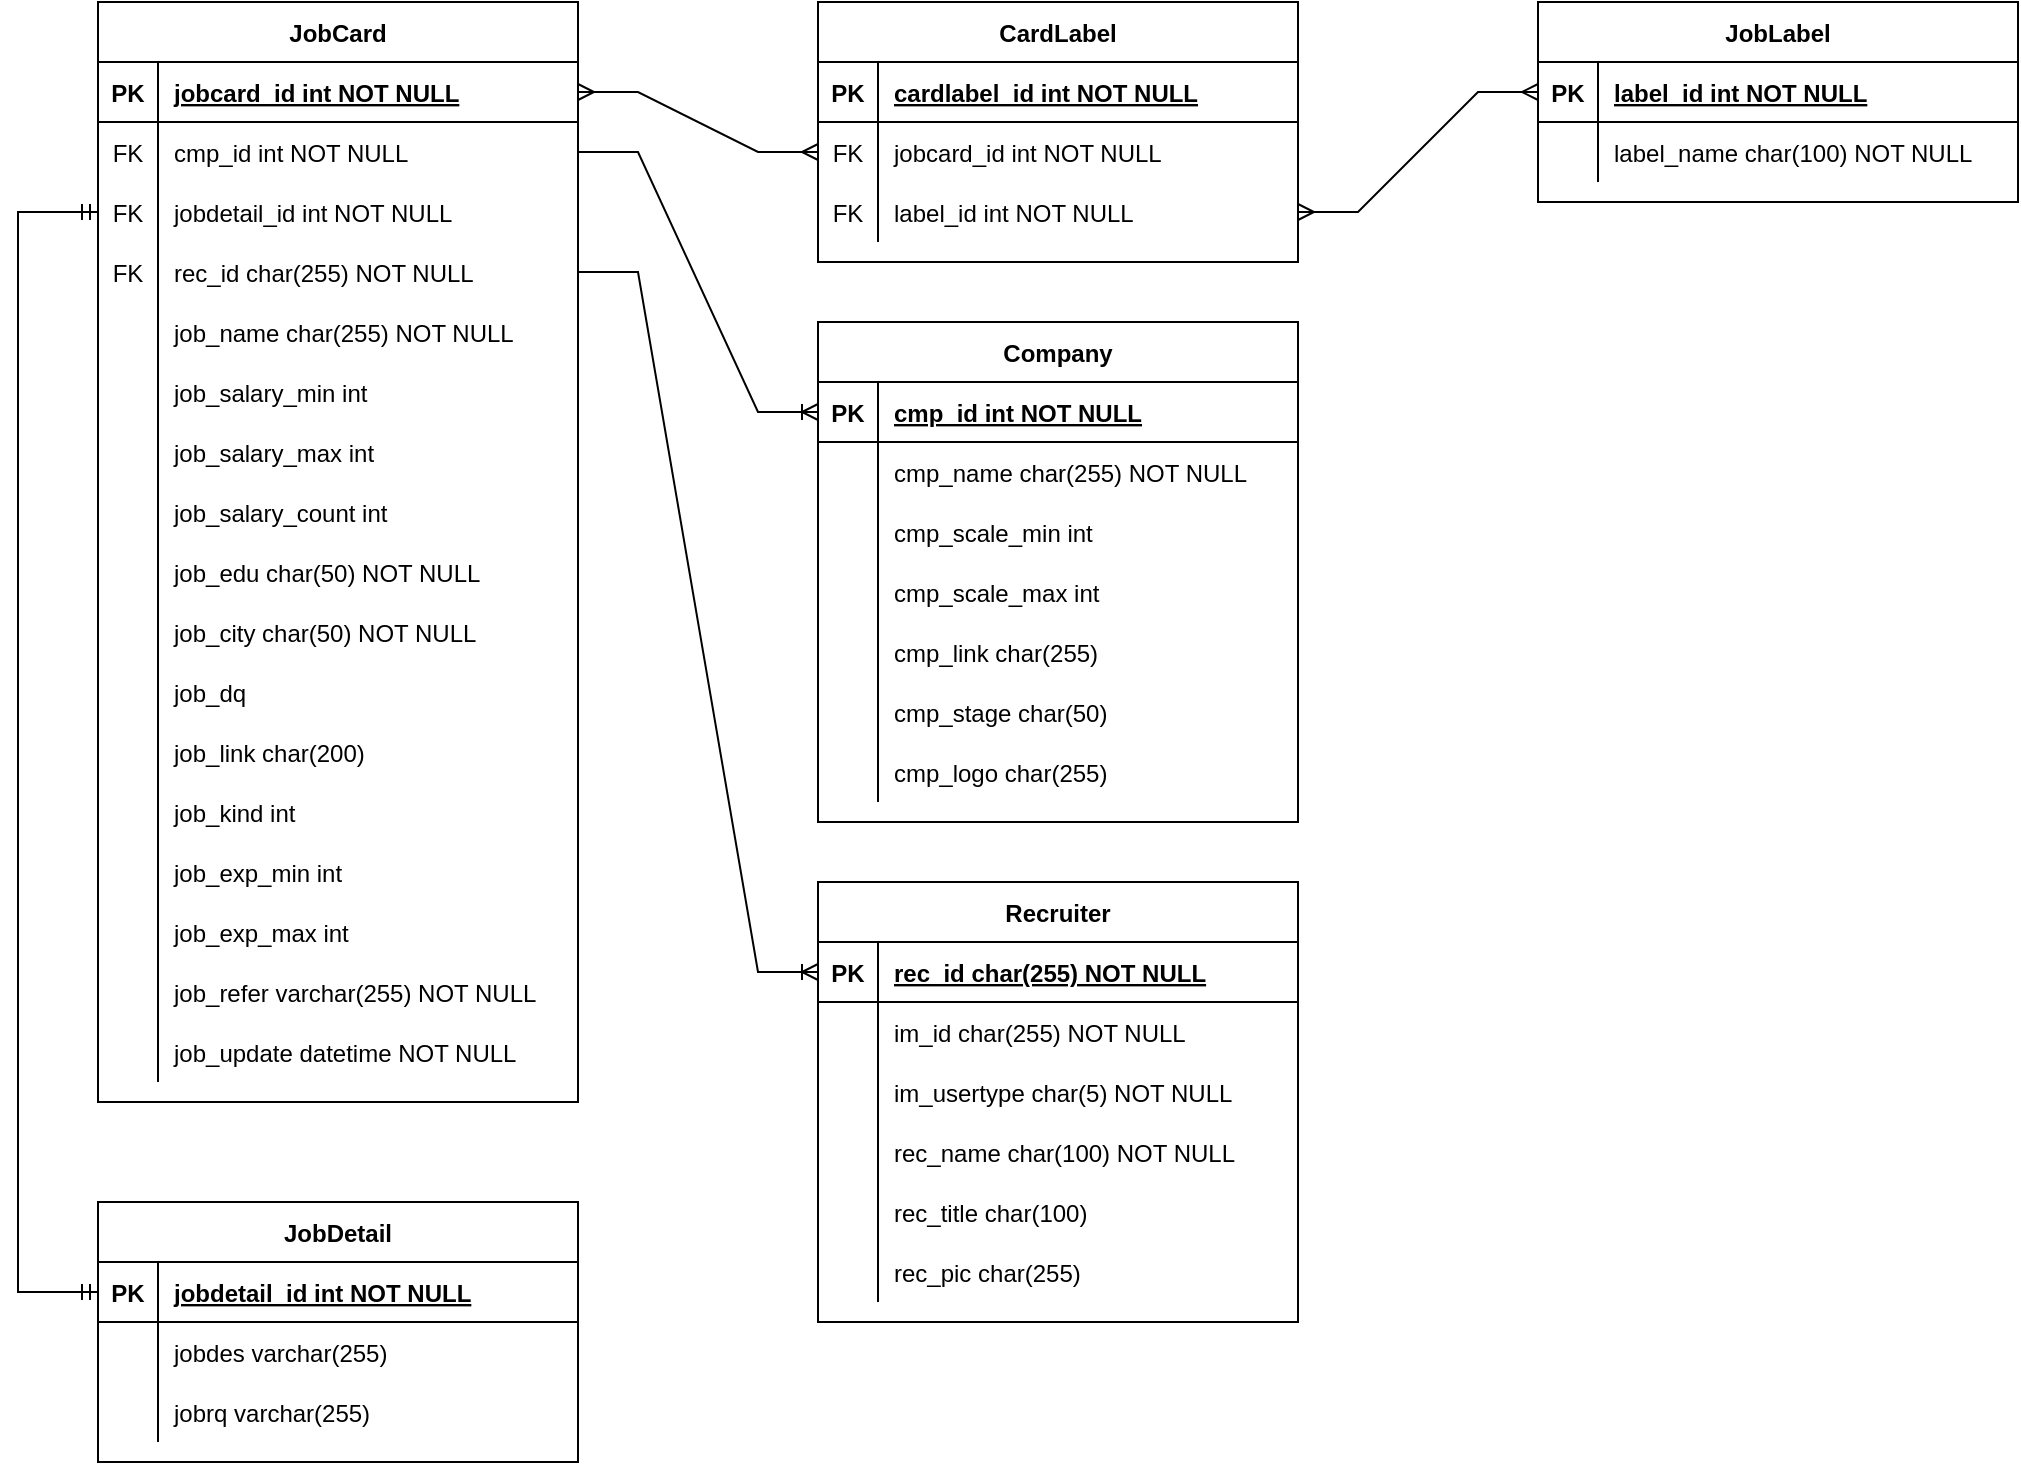 <mxfile version="20.3.0" type="device" pages="2"><diagram id="R2lEEEUBdFMjLlhIrx00" name="mysql_db"><mxGraphModel dx="1426" dy="852" grid="1" gridSize="10" guides="1" tooltips="1" connect="1" arrows="1" fold="1" page="1" pageScale="1" pageWidth="850" pageHeight="1100" math="0" shadow="0" extFonts="Permanent Marker^https://fonts.googleapis.com/css?family=Permanent+Marker"><root><mxCell id="0"/><mxCell id="1" parent="0"/><mxCell id="C-vyLk0tnHw3VtMMgP7b-2" value="JobLabel" style="shape=table;startSize=30;container=1;collapsible=1;childLayout=tableLayout;fixedRows=1;rowLines=0;fontStyle=1;align=center;resizeLast=1;swimlaneFillColor=#FFFFFF;" parent="1" vertex="1"><mxGeometry x="840" y="120" width="240" height="100" as="geometry"/></mxCell><mxCell id="C-vyLk0tnHw3VtMMgP7b-3" value="" style="shape=partialRectangle;collapsible=0;dropTarget=0;pointerEvents=0;fillColor=none;points=[[0,0.5],[1,0.5]];portConstraint=eastwest;top=0;left=0;right=0;bottom=1;" parent="C-vyLk0tnHw3VtMMgP7b-2" vertex="1"><mxGeometry y="30" width="240" height="30" as="geometry"/></mxCell><mxCell id="C-vyLk0tnHw3VtMMgP7b-4" value="PK" style="shape=partialRectangle;overflow=hidden;connectable=0;fillColor=none;top=0;left=0;bottom=0;right=0;fontStyle=1;" parent="C-vyLk0tnHw3VtMMgP7b-3" vertex="1"><mxGeometry width="30" height="30" as="geometry"><mxRectangle width="30" height="30" as="alternateBounds"/></mxGeometry></mxCell><mxCell id="C-vyLk0tnHw3VtMMgP7b-5" value="label_id int NOT NULL " style="shape=partialRectangle;overflow=hidden;connectable=0;fillColor=none;top=0;left=0;bottom=0;right=0;align=left;spacingLeft=6;fontStyle=5;" parent="C-vyLk0tnHw3VtMMgP7b-3" vertex="1"><mxGeometry x="30" width="210" height="30" as="geometry"><mxRectangle width="210" height="30" as="alternateBounds"/></mxGeometry></mxCell><mxCell id="yNgfzkAe45OXuZAtkl6k-40" value="" style="shape=tableRow;horizontal=0;startSize=0;swimlaneHead=0;swimlaneBody=0;fillColor=none;collapsible=0;dropTarget=0;points=[[0,0.5],[1,0.5]];portConstraint=eastwest;top=0;left=0;right=0;bottom=0;" parent="C-vyLk0tnHw3VtMMgP7b-2" vertex="1"><mxGeometry y="60" width="240" height="30" as="geometry"/></mxCell><mxCell id="yNgfzkAe45OXuZAtkl6k-41" value="" style="shape=partialRectangle;connectable=0;fillColor=none;top=0;left=0;bottom=0;right=0;editable=1;overflow=hidden;" parent="yNgfzkAe45OXuZAtkl6k-40" vertex="1"><mxGeometry width="30" height="30" as="geometry"><mxRectangle width="30" height="30" as="alternateBounds"/></mxGeometry></mxCell><mxCell id="yNgfzkAe45OXuZAtkl6k-42" value="label_name char(100) NOT NULL" style="shape=partialRectangle;connectable=0;fillColor=none;top=0;left=0;bottom=0;right=0;align=left;spacingLeft=6;overflow=hidden;" parent="yNgfzkAe45OXuZAtkl6k-40" vertex="1"><mxGeometry x="30" width="210" height="30" as="geometry"><mxRectangle width="210" height="30" as="alternateBounds"/></mxGeometry></mxCell><mxCell id="C-vyLk0tnHw3VtMMgP7b-23" value="JobCard" style="shape=table;startSize=30;container=1;collapsible=1;childLayout=tableLayout;fixedRows=1;rowLines=0;fontStyle=1;align=center;resizeLast=1;swimlaneFillColor=#FFFFFF;" parent="1" vertex="1"><mxGeometry x="120" y="120" width="240" height="550" as="geometry"/></mxCell><mxCell id="C-vyLk0tnHw3VtMMgP7b-24" value="" style="shape=partialRectangle;collapsible=0;dropTarget=0;pointerEvents=0;fillColor=none;points=[[0,0.5],[1,0.5]];portConstraint=eastwest;top=0;left=0;right=0;bottom=1;" parent="C-vyLk0tnHw3VtMMgP7b-23" vertex="1"><mxGeometry y="30" width="240" height="30" as="geometry"/></mxCell><mxCell id="C-vyLk0tnHw3VtMMgP7b-25" value="PK" style="shape=partialRectangle;overflow=hidden;connectable=0;fillColor=none;top=0;left=0;bottom=0;right=0;fontStyle=1;" parent="C-vyLk0tnHw3VtMMgP7b-24" vertex="1"><mxGeometry width="30" height="30" as="geometry"><mxRectangle width="30" height="30" as="alternateBounds"/></mxGeometry></mxCell><mxCell id="C-vyLk0tnHw3VtMMgP7b-26" value="jobcard_id int NOT NULL" style="shape=partialRectangle;overflow=hidden;connectable=0;fillColor=none;top=0;left=0;bottom=0;right=0;align=left;spacingLeft=6;fontStyle=5;" parent="C-vyLk0tnHw3VtMMgP7b-24" vertex="1"><mxGeometry x="30" width="210" height="30" as="geometry"><mxRectangle width="210" height="30" as="alternateBounds"/></mxGeometry></mxCell><mxCell id="yNgfzkAe45OXuZAtkl6k-112" value="" style="shape=tableRow;horizontal=0;startSize=0;swimlaneHead=0;swimlaneBody=0;fillColor=none;collapsible=0;dropTarget=0;points=[[0,0.5],[1,0.5]];portConstraint=eastwest;top=0;left=0;right=0;bottom=0;" parent="C-vyLk0tnHw3VtMMgP7b-23" vertex="1"><mxGeometry y="60" width="240" height="30" as="geometry"/></mxCell><mxCell id="yNgfzkAe45OXuZAtkl6k-113" value="FK" style="shape=partialRectangle;connectable=0;fillColor=none;top=0;left=0;bottom=0;right=0;fontStyle=0;overflow=hidden;" parent="yNgfzkAe45OXuZAtkl6k-112" vertex="1"><mxGeometry width="30" height="30" as="geometry"><mxRectangle width="30" height="30" as="alternateBounds"/></mxGeometry></mxCell><mxCell id="yNgfzkAe45OXuZAtkl6k-114" value="cmp_id int NOT NULL" style="shape=partialRectangle;connectable=0;fillColor=none;top=0;left=0;bottom=0;right=0;align=left;spacingLeft=6;fontStyle=0;overflow=hidden;" parent="yNgfzkAe45OXuZAtkl6k-112" vertex="1"><mxGeometry x="30" width="210" height="30" as="geometry"><mxRectangle width="210" height="30" as="alternateBounds"/></mxGeometry></mxCell><mxCell id="yNgfzkAe45OXuZAtkl6k-115" value="" style="shape=tableRow;horizontal=0;startSize=0;swimlaneHead=0;swimlaneBody=0;fillColor=none;collapsible=0;dropTarget=0;points=[[0,0.5],[1,0.5]];portConstraint=eastwest;top=0;left=0;right=0;bottom=0;" parent="C-vyLk0tnHw3VtMMgP7b-23" vertex="1"><mxGeometry y="90" width="240" height="30" as="geometry"/></mxCell><mxCell id="yNgfzkAe45OXuZAtkl6k-116" value="FK" style="shape=partialRectangle;connectable=0;fillColor=none;top=0;left=0;bottom=0;right=0;fontStyle=0;overflow=hidden;" parent="yNgfzkAe45OXuZAtkl6k-115" vertex="1"><mxGeometry width="30" height="30" as="geometry"><mxRectangle width="30" height="30" as="alternateBounds"/></mxGeometry></mxCell><mxCell id="yNgfzkAe45OXuZAtkl6k-117" value="jobdetail_id int NOT NULL" style="shape=partialRectangle;connectable=0;fillColor=none;top=0;left=0;bottom=0;right=0;align=left;spacingLeft=6;fontStyle=0;overflow=hidden;" parent="yNgfzkAe45OXuZAtkl6k-115" vertex="1"><mxGeometry x="30" width="210" height="30" as="geometry"><mxRectangle width="210" height="30" as="alternateBounds"/></mxGeometry></mxCell><mxCell id="yNgfzkAe45OXuZAtkl6k-118" value="" style="shape=tableRow;horizontal=0;startSize=0;swimlaneHead=0;swimlaneBody=0;fillColor=none;collapsible=0;dropTarget=0;points=[[0,0.5],[1,0.5]];portConstraint=eastwest;top=0;left=0;right=0;bottom=0;" parent="C-vyLk0tnHw3VtMMgP7b-23" vertex="1"><mxGeometry y="120" width="240" height="30" as="geometry"/></mxCell><mxCell id="yNgfzkAe45OXuZAtkl6k-119" value="FK" style="shape=partialRectangle;connectable=0;fillColor=none;top=0;left=0;bottom=0;right=0;fontStyle=0;overflow=hidden;" parent="yNgfzkAe45OXuZAtkl6k-118" vertex="1"><mxGeometry width="30" height="30" as="geometry"><mxRectangle width="30" height="30" as="alternateBounds"/></mxGeometry></mxCell><mxCell id="yNgfzkAe45OXuZAtkl6k-120" value="rec_id char(255) NOT NULL" style="shape=partialRectangle;connectable=0;fillColor=none;top=0;left=0;bottom=0;right=0;align=left;spacingLeft=6;fontStyle=0;overflow=hidden;" parent="yNgfzkAe45OXuZAtkl6k-118" vertex="1"><mxGeometry x="30" width="210" height="30" as="geometry"><mxRectangle width="210" height="30" as="alternateBounds"/></mxGeometry></mxCell><mxCell id="C-vyLk0tnHw3VtMMgP7b-27" value="" style="shape=partialRectangle;collapsible=0;dropTarget=0;pointerEvents=0;fillColor=none;points=[[0,0.5],[1,0.5]];portConstraint=eastwest;top=0;left=0;right=0;bottom=0;" parent="C-vyLk0tnHw3VtMMgP7b-23" vertex="1"><mxGeometry y="150" width="240" height="30" as="geometry"/></mxCell><mxCell id="C-vyLk0tnHw3VtMMgP7b-28" value="" style="shape=partialRectangle;overflow=hidden;connectable=0;fillColor=none;top=0;left=0;bottom=0;right=0;" parent="C-vyLk0tnHw3VtMMgP7b-27" vertex="1"><mxGeometry width="30" height="30" as="geometry"><mxRectangle width="30" height="30" as="alternateBounds"/></mxGeometry></mxCell><mxCell id="C-vyLk0tnHw3VtMMgP7b-29" value="job_name char(255) NOT NULL" style="shape=partialRectangle;overflow=hidden;connectable=0;fillColor=none;top=0;left=0;bottom=0;right=0;align=left;spacingLeft=6;" parent="C-vyLk0tnHw3VtMMgP7b-27" vertex="1"><mxGeometry x="30" width="210" height="30" as="geometry"><mxRectangle width="210" height="30" as="alternateBounds"/></mxGeometry></mxCell><mxCell id="yNgfzkAe45OXuZAtkl6k-1" value="" style="shape=tableRow;horizontal=0;startSize=0;swimlaneHead=0;swimlaneBody=0;fillColor=none;collapsible=0;dropTarget=0;points=[[0,0.5],[1,0.5]];portConstraint=eastwest;top=0;left=0;right=0;bottom=0;" parent="C-vyLk0tnHw3VtMMgP7b-23" vertex="1"><mxGeometry y="180" width="240" height="30" as="geometry"/></mxCell><mxCell id="yNgfzkAe45OXuZAtkl6k-2" value="" style="shape=partialRectangle;connectable=0;fillColor=none;top=0;left=0;bottom=0;right=0;editable=1;overflow=hidden;" parent="yNgfzkAe45OXuZAtkl6k-1" vertex="1"><mxGeometry width="30" height="30" as="geometry"><mxRectangle width="30" height="30" as="alternateBounds"/></mxGeometry></mxCell><mxCell id="yNgfzkAe45OXuZAtkl6k-3" value="job_salary_min int " style="shape=partialRectangle;connectable=0;fillColor=none;top=0;left=0;bottom=0;right=0;align=left;spacingLeft=6;overflow=hidden;" parent="yNgfzkAe45OXuZAtkl6k-1" vertex="1"><mxGeometry x="30" width="210" height="30" as="geometry"><mxRectangle width="210" height="30" as="alternateBounds"/></mxGeometry></mxCell><mxCell id="yNgfzkAe45OXuZAtkl6k-4" value="" style="shape=tableRow;horizontal=0;startSize=0;swimlaneHead=0;swimlaneBody=0;fillColor=none;collapsible=0;dropTarget=0;points=[[0,0.5],[1,0.5]];portConstraint=eastwest;top=0;left=0;right=0;bottom=0;" parent="C-vyLk0tnHw3VtMMgP7b-23" vertex="1"><mxGeometry y="210" width="240" height="30" as="geometry"/></mxCell><mxCell id="yNgfzkAe45OXuZAtkl6k-5" value="" style="shape=partialRectangle;connectable=0;fillColor=none;top=0;left=0;bottom=0;right=0;editable=1;overflow=hidden;" parent="yNgfzkAe45OXuZAtkl6k-4" vertex="1"><mxGeometry width="30" height="30" as="geometry"><mxRectangle width="30" height="30" as="alternateBounds"/></mxGeometry></mxCell><mxCell id="yNgfzkAe45OXuZAtkl6k-6" value="job_salary_max int" style="shape=partialRectangle;connectable=0;fillColor=none;top=0;left=0;bottom=0;right=0;align=left;spacingLeft=6;overflow=hidden;" parent="yNgfzkAe45OXuZAtkl6k-4" vertex="1"><mxGeometry x="30" width="210" height="30" as="geometry"><mxRectangle width="210" height="30" as="alternateBounds"/></mxGeometry></mxCell><mxCell id="cDbwuGiSDKHjQ5W1v3xP-19" value="" style="shape=tableRow;horizontal=0;startSize=0;swimlaneHead=0;swimlaneBody=0;fillColor=none;collapsible=0;dropTarget=0;points=[[0,0.5],[1,0.5]];portConstraint=eastwest;top=0;left=0;right=0;bottom=0;" parent="C-vyLk0tnHw3VtMMgP7b-23" vertex="1"><mxGeometry y="240" width="240" height="30" as="geometry"/></mxCell><mxCell id="cDbwuGiSDKHjQ5W1v3xP-20" value="" style="shape=partialRectangle;connectable=0;fillColor=none;top=0;left=0;bottom=0;right=0;editable=1;overflow=hidden;" parent="cDbwuGiSDKHjQ5W1v3xP-19" vertex="1"><mxGeometry width="30" height="30" as="geometry"><mxRectangle width="30" height="30" as="alternateBounds"/></mxGeometry></mxCell><mxCell id="cDbwuGiSDKHjQ5W1v3xP-21" value="job_salary_count int" style="shape=partialRectangle;connectable=0;fillColor=none;top=0;left=0;bottom=0;right=0;align=left;spacingLeft=6;overflow=hidden;" parent="cDbwuGiSDKHjQ5W1v3xP-19" vertex="1"><mxGeometry x="30" width="210" height="30" as="geometry"><mxRectangle width="210" height="30" as="alternateBounds"/></mxGeometry></mxCell><mxCell id="yNgfzkAe45OXuZAtkl6k-7" value="" style="shape=tableRow;horizontal=0;startSize=0;swimlaneHead=0;swimlaneBody=0;fillColor=none;collapsible=0;dropTarget=0;points=[[0,0.5],[1,0.5]];portConstraint=eastwest;top=0;left=0;right=0;bottom=0;" parent="C-vyLk0tnHw3VtMMgP7b-23" vertex="1"><mxGeometry y="270" width="240" height="30" as="geometry"/></mxCell><mxCell id="yNgfzkAe45OXuZAtkl6k-8" value="" style="shape=partialRectangle;connectable=0;fillColor=none;top=0;left=0;bottom=0;right=0;editable=1;overflow=hidden;" parent="yNgfzkAe45OXuZAtkl6k-7" vertex="1"><mxGeometry width="30" height="30" as="geometry"><mxRectangle width="30" height="30" as="alternateBounds"/></mxGeometry></mxCell><mxCell id="yNgfzkAe45OXuZAtkl6k-9" value="job_edu char(50) NOT NULL" style="shape=partialRectangle;connectable=0;fillColor=none;top=0;left=0;bottom=0;right=0;align=left;spacingLeft=6;overflow=hidden;" parent="yNgfzkAe45OXuZAtkl6k-7" vertex="1"><mxGeometry x="30" width="210" height="30" as="geometry"><mxRectangle width="210" height="30" as="alternateBounds"/></mxGeometry></mxCell><mxCell id="yNgfzkAe45OXuZAtkl6k-11" value="" style="shape=tableRow;horizontal=0;startSize=0;swimlaneHead=0;swimlaneBody=0;fillColor=none;collapsible=0;dropTarget=0;points=[[0,0.5],[1,0.5]];portConstraint=eastwest;top=0;left=0;right=0;bottom=0;" parent="C-vyLk0tnHw3VtMMgP7b-23" vertex="1"><mxGeometry y="300" width="240" height="30" as="geometry"/></mxCell><mxCell id="yNgfzkAe45OXuZAtkl6k-12" value="" style="shape=partialRectangle;connectable=0;fillColor=none;top=0;left=0;bottom=0;right=0;editable=1;overflow=hidden;" parent="yNgfzkAe45OXuZAtkl6k-11" vertex="1"><mxGeometry width="30" height="30" as="geometry"><mxRectangle width="30" height="30" as="alternateBounds"/></mxGeometry></mxCell><mxCell id="yNgfzkAe45OXuZAtkl6k-13" value="job_city char(50) NOT NULL" style="shape=partialRectangle;connectable=0;fillColor=none;top=0;left=0;bottom=0;right=0;align=left;spacingLeft=6;overflow=hidden;" parent="yNgfzkAe45OXuZAtkl6k-11" vertex="1"><mxGeometry x="30" width="210" height="30" as="geometry"><mxRectangle width="210" height="30" as="alternateBounds"/></mxGeometry></mxCell><mxCell id="yNgfzkAe45OXuZAtkl6k-14" value="" style="shape=tableRow;horizontal=0;startSize=0;swimlaneHead=0;swimlaneBody=0;fillColor=none;collapsible=0;dropTarget=0;points=[[0,0.5],[1,0.5]];portConstraint=eastwest;top=0;left=0;right=0;bottom=0;" parent="C-vyLk0tnHw3VtMMgP7b-23" vertex="1"><mxGeometry y="330" width="240" height="30" as="geometry"/></mxCell><mxCell id="yNgfzkAe45OXuZAtkl6k-15" value="" style="shape=partialRectangle;connectable=0;fillColor=none;top=0;left=0;bottom=0;right=0;editable=1;overflow=hidden;" parent="yNgfzkAe45OXuZAtkl6k-14" vertex="1"><mxGeometry width="30" height="30" as="geometry"><mxRectangle width="30" height="30" as="alternateBounds"/></mxGeometry></mxCell><mxCell id="yNgfzkAe45OXuZAtkl6k-16" value="job_dq" style="shape=partialRectangle;connectable=0;fillColor=none;top=0;left=0;bottom=0;right=0;align=left;spacingLeft=6;overflow=hidden;" parent="yNgfzkAe45OXuZAtkl6k-14" vertex="1"><mxGeometry x="30" width="210" height="30" as="geometry"><mxRectangle width="210" height="30" as="alternateBounds"/></mxGeometry></mxCell><mxCell id="yNgfzkAe45OXuZAtkl6k-17" value="" style="shape=tableRow;horizontal=0;startSize=0;swimlaneHead=0;swimlaneBody=0;fillColor=none;collapsible=0;dropTarget=0;points=[[0,0.5],[1,0.5]];portConstraint=eastwest;top=0;left=0;right=0;bottom=0;" parent="C-vyLk0tnHw3VtMMgP7b-23" vertex="1"><mxGeometry y="360" width="240" height="30" as="geometry"/></mxCell><mxCell id="yNgfzkAe45OXuZAtkl6k-18" value="" style="shape=partialRectangle;connectable=0;fillColor=none;top=0;left=0;bottom=0;right=0;editable=1;overflow=hidden;" parent="yNgfzkAe45OXuZAtkl6k-17" vertex="1"><mxGeometry width="30" height="30" as="geometry"><mxRectangle width="30" height="30" as="alternateBounds"/></mxGeometry></mxCell><mxCell id="yNgfzkAe45OXuZAtkl6k-19" value="job_link char(200)" style="shape=partialRectangle;connectable=0;fillColor=none;top=0;left=0;bottom=0;right=0;align=left;spacingLeft=6;overflow=hidden;" parent="yNgfzkAe45OXuZAtkl6k-17" vertex="1"><mxGeometry x="30" width="210" height="30" as="geometry"><mxRectangle width="210" height="30" as="alternateBounds"/></mxGeometry></mxCell><mxCell id="yNgfzkAe45OXuZAtkl6k-20" value="" style="shape=tableRow;horizontal=0;startSize=0;swimlaneHead=0;swimlaneBody=0;fillColor=none;collapsible=0;dropTarget=0;points=[[0,0.5],[1,0.5]];portConstraint=eastwest;top=0;left=0;right=0;bottom=0;" parent="C-vyLk0tnHw3VtMMgP7b-23" vertex="1"><mxGeometry y="390" width="240" height="30" as="geometry"/></mxCell><mxCell id="yNgfzkAe45OXuZAtkl6k-21" value="" style="shape=partialRectangle;connectable=0;fillColor=none;top=0;left=0;bottom=0;right=0;editable=1;overflow=hidden;" parent="yNgfzkAe45OXuZAtkl6k-20" vertex="1"><mxGeometry width="30" height="30" as="geometry"><mxRectangle width="30" height="30" as="alternateBounds"/></mxGeometry></mxCell><mxCell id="yNgfzkAe45OXuZAtkl6k-22" value="job_kind int " style="shape=partialRectangle;connectable=0;fillColor=none;top=0;left=0;bottom=0;right=0;align=left;spacingLeft=6;overflow=hidden;" parent="yNgfzkAe45OXuZAtkl6k-20" vertex="1"><mxGeometry x="30" width="210" height="30" as="geometry"><mxRectangle width="210" height="30" as="alternateBounds"/></mxGeometry></mxCell><mxCell id="yNgfzkAe45OXuZAtkl6k-23" value="" style="shape=tableRow;horizontal=0;startSize=0;swimlaneHead=0;swimlaneBody=0;fillColor=none;collapsible=0;dropTarget=0;points=[[0,0.5],[1,0.5]];portConstraint=eastwest;top=0;left=0;right=0;bottom=0;" parent="C-vyLk0tnHw3VtMMgP7b-23" vertex="1"><mxGeometry y="420" width="240" height="30" as="geometry"/></mxCell><mxCell id="yNgfzkAe45OXuZAtkl6k-24" value="" style="shape=partialRectangle;connectable=0;fillColor=none;top=0;left=0;bottom=0;right=0;editable=1;overflow=hidden;" parent="yNgfzkAe45OXuZAtkl6k-23" vertex="1"><mxGeometry width="30" height="30" as="geometry"><mxRectangle width="30" height="30" as="alternateBounds"/></mxGeometry></mxCell><mxCell id="yNgfzkAe45OXuZAtkl6k-25" value="job_exp_min int" style="shape=partialRectangle;connectable=0;fillColor=none;top=0;left=0;bottom=0;right=0;align=left;spacingLeft=6;overflow=hidden;" parent="yNgfzkAe45OXuZAtkl6k-23" vertex="1"><mxGeometry x="30" width="210" height="30" as="geometry"><mxRectangle width="210" height="30" as="alternateBounds"/></mxGeometry></mxCell><mxCell id="yNgfzkAe45OXuZAtkl6k-27" value="" style="shape=tableRow;horizontal=0;startSize=0;swimlaneHead=0;swimlaneBody=0;fillColor=none;collapsible=0;dropTarget=0;points=[[0,0.5],[1,0.5]];portConstraint=eastwest;top=0;left=0;right=0;bottom=0;" parent="C-vyLk0tnHw3VtMMgP7b-23" vertex="1"><mxGeometry y="450" width="240" height="30" as="geometry"/></mxCell><mxCell id="yNgfzkAe45OXuZAtkl6k-28" value="" style="shape=partialRectangle;connectable=0;fillColor=none;top=0;left=0;bottom=0;right=0;editable=1;overflow=hidden;" parent="yNgfzkAe45OXuZAtkl6k-27" vertex="1"><mxGeometry width="30" height="30" as="geometry"><mxRectangle width="30" height="30" as="alternateBounds"/></mxGeometry></mxCell><mxCell id="yNgfzkAe45OXuZAtkl6k-29" value="job_exp_max int" style="shape=partialRectangle;connectable=0;fillColor=none;top=0;left=0;bottom=0;right=0;align=left;spacingLeft=6;overflow=hidden;" parent="yNgfzkAe45OXuZAtkl6k-27" vertex="1"><mxGeometry x="30" width="210" height="30" as="geometry"><mxRectangle width="210" height="30" as="alternateBounds"/></mxGeometry></mxCell><mxCell id="NCGTe1T1jdXtTKUlEjnI-1" value="" style="shape=tableRow;horizontal=0;startSize=0;swimlaneHead=0;swimlaneBody=0;fillColor=none;collapsible=0;dropTarget=0;points=[[0,0.5],[1,0.5]];portConstraint=eastwest;top=0;left=0;right=0;bottom=0;" vertex="1" parent="C-vyLk0tnHw3VtMMgP7b-23"><mxGeometry y="480" width="240" height="30" as="geometry"/></mxCell><mxCell id="NCGTe1T1jdXtTKUlEjnI-2" value="" style="shape=partialRectangle;connectable=0;fillColor=none;top=0;left=0;bottom=0;right=0;editable=1;overflow=hidden;" vertex="1" parent="NCGTe1T1jdXtTKUlEjnI-1"><mxGeometry width="30" height="30" as="geometry"><mxRectangle width="30" height="30" as="alternateBounds"/></mxGeometry></mxCell><mxCell id="NCGTe1T1jdXtTKUlEjnI-3" value="job_refer varchar(255) NOT NULL" style="shape=partialRectangle;connectable=0;fillColor=none;top=0;left=0;bottom=0;right=0;align=left;spacingLeft=6;overflow=hidden;" vertex="1" parent="NCGTe1T1jdXtTKUlEjnI-1"><mxGeometry x="30" width="210" height="30" as="geometry"><mxRectangle width="210" height="30" as="alternateBounds"/></mxGeometry></mxCell><mxCell id="yNgfzkAe45OXuZAtkl6k-30" value="" style="shape=tableRow;horizontal=0;startSize=0;swimlaneHead=0;swimlaneBody=0;fillColor=none;collapsible=0;dropTarget=0;points=[[0,0.5],[1,0.5]];portConstraint=eastwest;top=0;left=0;right=0;bottom=0;" parent="C-vyLk0tnHw3VtMMgP7b-23" vertex="1"><mxGeometry y="510" width="240" height="30" as="geometry"/></mxCell><mxCell id="yNgfzkAe45OXuZAtkl6k-31" value="" style="shape=partialRectangle;connectable=0;fillColor=none;top=0;left=0;bottom=0;right=0;editable=1;overflow=hidden;" parent="yNgfzkAe45OXuZAtkl6k-30" vertex="1"><mxGeometry width="30" height="30" as="geometry"><mxRectangle width="30" height="30" as="alternateBounds"/></mxGeometry></mxCell><mxCell id="yNgfzkAe45OXuZAtkl6k-32" value="job_update datetime NOT NULL" style="shape=partialRectangle;connectable=0;fillColor=none;top=0;left=0;bottom=0;right=0;align=left;spacingLeft=6;overflow=hidden;" parent="yNgfzkAe45OXuZAtkl6k-30" vertex="1"><mxGeometry x="30" width="210" height="30" as="geometry"><mxRectangle width="210" height="30" as="alternateBounds"/></mxGeometry></mxCell><mxCell id="yNgfzkAe45OXuZAtkl6k-33" value="Company" style="shape=table;startSize=30;container=1;collapsible=1;childLayout=tableLayout;fixedRows=1;rowLines=0;fontStyle=1;align=center;resizeLast=1;swimlaneFillColor=default;" parent="1" vertex="1"><mxGeometry x="480" y="280" width="240" height="250" as="geometry"/></mxCell><mxCell id="yNgfzkAe45OXuZAtkl6k-34" value="" style="shape=partialRectangle;collapsible=0;dropTarget=0;pointerEvents=0;fillColor=none;points=[[0,0.5],[1,0.5]];portConstraint=eastwest;top=0;left=0;right=0;bottom=1;" parent="yNgfzkAe45OXuZAtkl6k-33" vertex="1"><mxGeometry y="30" width="240" height="30" as="geometry"/></mxCell><mxCell id="yNgfzkAe45OXuZAtkl6k-35" value="PK" style="shape=partialRectangle;overflow=hidden;connectable=0;fillColor=none;top=0;left=0;bottom=0;right=0;fontStyle=1;" parent="yNgfzkAe45OXuZAtkl6k-34" vertex="1"><mxGeometry width="30" height="30" as="geometry"><mxRectangle width="30" height="30" as="alternateBounds"/></mxGeometry></mxCell><mxCell id="yNgfzkAe45OXuZAtkl6k-36" value="cmp_id int NOT NULL " style="shape=partialRectangle;overflow=hidden;connectable=0;fillColor=none;top=0;left=0;bottom=0;right=0;align=left;spacingLeft=6;fontStyle=5;" parent="yNgfzkAe45OXuZAtkl6k-34" vertex="1"><mxGeometry x="30" width="210" height="30" as="geometry"><mxRectangle width="210" height="30" as="alternateBounds"/></mxGeometry></mxCell><mxCell id="yNgfzkAe45OXuZAtkl6k-43" value="" style="shape=tableRow;horizontal=0;startSize=0;swimlaneHead=0;swimlaneBody=0;fillColor=none;collapsible=0;dropTarget=0;points=[[0,0.5],[1,0.5]];portConstraint=eastwest;top=0;left=0;right=0;bottom=0;" parent="yNgfzkAe45OXuZAtkl6k-33" vertex="1"><mxGeometry y="60" width="240" height="30" as="geometry"/></mxCell><mxCell id="yNgfzkAe45OXuZAtkl6k-44" value="" style="shape=partialRectangle;connectable=0;fillColor=none;top=0;left=0;bottom=0;right=0;editable=1;overflow=hidden;" parent="yNgfzkAe45OXuZAtkl6k-43" vertex="1"><mxGeometry width="30" height="30" as="geometry"><mxRectangle width="30" height="30" as="alternateBounds"/></mxGeometry></mxCell><mxCell id="yNgfzkAe45OXuZAtkl6k-45" value="cmp_name char(255) NOT NULL" style="shape=partialRectangle;connectable=0;fillColor=none;top=0;left=0;bottom=0;right=0;align=left;spacingLeft=6;overflow=hidden;" parent="yNgfzkAe45OXuZAtkl6k-43" vertex="1"><mxGeometry x="30" width="210" height="30" as="geometry"><mxRectangle width="210" height="30" as="alternateBounds"/></mxGeometry></mxCell><mxCell id="yNgfzkAe45OXuZAtkl6k-46" value="" style="shape=tableRow;horizontal=0;startSize=0;swimlaneHead=0;swimlaneBody=0;fillColor=none;collapsible=0;dropTarget=0;points=[[0,0.5],[1,0.5]];portConstraint=eastwest;top=0;left=0;right=0;bottom=0;" parent="yNgfzkAe45OXuZAtkl6k-33" vertex="1"><mxGeometry y="90" width="240" height="30" as="geometry"/></mxCell><mxCell id="yNgfzkAe45OXuZAtkl6k-47" value="" style="shape=partialRectangle;connectable=0;fillColor=none;top=0;left=0;bottom=0;right=0;editable=1;overflow=hidden;" parent="yNgfzkAe45OXuZAtkl6k-46" vertex="1"><mxGeometry width="30" height="30" as="geometry"><mxRectangle width="30" height="30" as="alternateBounds"/></mxGeometry></mxCell><mxCell id="yNgfzkAe45OXuZAtkl6k-48" value="cmp_scale_min int" style="shape=partialRectangle;connectable=0;fillColor=none;top=0;left=0;bottom=0;right=0;align=left;spacingLeft=6;overflow=hidden;" parent="yNgfzkAe45OXuZAtkl6k-46" vertex="1"><mxGeometry x="30" width="210" height="30" as="geometry"><mxRectangle width="210" height="30" as="alternateBounds"/></mxGeometry></mxCell><mxCell id="yNgfzkAe45OXuZAtkl6k-49" value="" style="shape=tableRow;horizontal=0;startSize=0;swimlaneHead=0;swimlaneBody=0;fillColor=none;collapsible=0;dropTarget=0;points=[[0,0.5],[1,0.5]];portConstraint=eastwest;top=0;left=0;right=0;bottom=0;" parent="yNgfzkAe45OXuZAtkl6k-33" vertex="1"><mxGeometry y="120" width="240" height="30" as="geometry"/></mxCell><mxCell id="yNgfzkAe45OXuZAtkl6k-50" value="" style="shape=partialRectangle;connectable=0;fillColor=none;top=0;left=0;bottom=0;right=0;editable=1;overflow=hidden;" parent="yNgfzkAe45OXuZAtkl6k-49" vertex="1"><mxGeometry width="30" height="30" as="geometry"><mxRectangle width="30" height="30" as="alternateBounds"/></mxGeometry></mxCell><mxCell id="yNgfzkAe45OXuZAtkl6k-51" value="cmp_scale_max int" style="shape=partialRectangle;connectable=0;fillColor=none;top=0;left=0;bottom=0;right=0;align=left;spacingLeft=6;overflow=hidden;" parent="yNgfzkAe45OXuZAtkl6k-49" vertex="1"><mxGeometry x="30" width="210" height="30" as="geometry"><mxRectangle width="210" height="30" as="alternateBounds"/></mxGeometry></mxCell><mxCell id="yNgfzkAe45OXuZAtkl6k-52" value="" style="shape=tableRow;horizontal=0;startSize=0;swimlaneHead=0;swimlaneBody=0;fillColor=none;collapsible=0;dropTarget=0;points=[[0,0.5],[1,0.5]];portConstraint=eastwest;top=0;left=0;right=0;bottom=0;" parent="yNgfzkAe45OXuZAtkl6k-33" vertex="1"><mxGeometry y="150" width="240" height="30" as="geometry"/></mxCell><mxCell id="yNgfzkAe45OXuZAtkl6k-53" value="" style="shape=partialRectangle;connectable=0;fillColor=none;top=0;left=0;bottom=0;right=0;editable=1;overflow=hidden;" parent="yNgfzkAe45OXuZAtkl6k-52" vertex="1"><mxGeometry width="30" height="30" as="geometry"><mxRectangle width="30" height="30" as="alternateBounds"/></mxGeometry></mxCell><mxCell id="yNgfzkAe45OXuZAtkl6k-54" value="cmp_link char(255) " style="shape=partialRectangle;connectable=0;fillColor=none;top=0;left=0;bottom=0;right=0;align=left;spacingLeft=6;overflow=hidden;" parent="yNgfzkAe45OXuZAtkl6k-52" vertex="1"><mxGeometry x="30" width="210" height="30" as="geometry"><mxRectangle width="210" height="30" as="alternateBounds"/></mxGeometry></mxCell><mxCell id="yNgfzkAe45OXuZAtkl6k-55" value="" style="shape=tableRow;horizontal=0;startSize=0;swimlaneHead=0;swimlaneBody=0;fillColor=none;collapsible=0;dropTarget=0;points=[[0,0.5],[1,0.5]];portConstraint=eastwest;top=0;left=0;right=0;bottom=0;" parent="yNgfzkAe45OXuZAtkl6k-33" vertex="1"><mxGeometry y="180" width="240" height="30" as="geometry"/></mxCell><mxCell id="yNgfzkAe45OXuZAtkl6k-56" value="" style="shape=partialRectangle;connectable=0;fillColor=none;top=0;left=0;bottom=0;right=0;editable=1;overflow=hidden;" parent="yNgfzkAe45OXuZAtkl6k-55" vertex="1"><mxGeometry width="30" height="30" as="geometry"><mxRectangle width="30" height="30" as="alternateBounds"/></mxGeometry></mxCell><mxCell id="yNgfzkAe45OXuZAtkl6k-57" value="cmp_stage char(50)" style="shape=partialRectangle;connectable=0;fillColor=none;top=0;left=0;bottom=0;right=0;align=left;spacingLeft=6;overflow=hidden;" parent="yNgfzkAe45OXuZAtkl6k-55" vertex="1"><mxGeometry x="30" width="210" height="30" as="geometry"><mxRectangle width="210" height="30" as="alternateBounds"/></mxGeometry></mxCell><mxCell id="yNgfzkAe45OXuZAtkl6k-58" value="" style="shape=tableRow;horizontal=0;startSize=0;swimlaneHead=0;swimlaneBody=0;fillColor=none;collapsible=0;dropTarget=0;points=[[0,0.5],[1,0.5]];portConstraint=eastwest;top=0;left=0;right=0;bottom=0;" parent="yNgfzkAe45OXuZAtkl6k-33" vertex="1"><mxGeometry y="210" width="240" height="30" as="geometry"/></mxCell><mxCell id="yNgfzkAe45OXuZAtkl6k-59" value="" style="shape=partialRectangle;connectable=0;fillColor=none;top=0;left=0;bottom=0;right=0;editable=1;overflow=hidden;" parent="yNgfzkAe45OXuZAtkl6k-58" vertex="1"><mxGeometry width="30" height="30" as="geometry"><mxRectangle width="30" height="30" as="alternateBounds"/></mxGeometry></mxCell><mxCell id="yNgfzkAe45OXuZAtkl6k-60" value="cmp_logo char(255)" style="shape=partialRectangle;connectable=0;fillColor=none;top=0;left=0;bottom=0;right=0;align=left;spacingLeft=6;overflow=hidden;" parent="yNgfzkAe45OXuZAtkl6k-58" vertex="1"><mxGeometry x="30" width="210" height="30" as="geometry"><mxRectangle width="210" height="30" as="alternateBounds"/></mxGeometry></mxCell><mxCell id="yNgfzkAe45OXuZAtkl6k-61" value="Recruiter" style="shape=table;startSize=30;container=1;collapsible=1;childLayout=tableLayout;fixedRows=1;rowLines=0;fontStyle=1;align=center;resizeLast=1;swimlaneFillColor=default;" parent="1" vertex="1"><mxGeometry x="480" y="560" width="240" height="220" as="geometry"/></mxCell><mxCell id="yNgfzkAe45OXuZAtkl6k-62" value="" style="shape=tableRow;horizontal=0;startSize=0;swimlaneHead=0;swimlaneBody=0;fillColor=none;collapsible=0;dropTarget=0;points=[[0,0.5],[1,0.5]];portConstraint=eastwest;top=0;left=0;right=0;bottom=1;" parent="yNgfzkAe45OXuZAtkl6k-61" vertex="1"><mxGeometry y="30" width="240" height="30" as="geometry"/></mxCell><mxCell id="yNgfzkAe45OXuZAtkl6k-63" value="PK" style="shape=partialRectangle;connectable=0;fillColor=none;top=0;left=0;bottom=0;right=0;fontStyle=1;overflow=hidden;" parent="yNgfzkAe45OXuZAtkl6k-62" vertex="1"><mxGeometry width="30" height="30" as="geometry"><mxRectangle width="30" height="30" as="alternateBounds"/></mxGeometry></mxCell><mxCell id="yNgfzkAe45OXuZAtkl6k-64" value="rec_id char(255) NOT NULL" style="shape=partialRectangle;connectable=0;fillColor=none;top=0;left=0;bottom=0;right=0;align=left;spacingLeft=6;fontStyle=5;overflow=hidden;" parent="yNgfzkAe45OXuZAtkl6k-62" vertex="1"><mxGeometry x="30" width="210" height="30" as="geometry"><mxRectangle width="210" height="30" as="alternateBounds"/></mxGeometry></mxCell><mxCell id="yNgfzkAe45OXuZAtkl6k-65" value="" style="shape=tableRow;horizontal=0;startSize=0;swimlaneHead=0;swimlaneBody=0;fillColor=none;collapsible=0;dropTarget=0;points=[[0,0.5],[1,0.5]];portConstraint=eastwest;top=0;left=0;right=0;bottom=0;" parent="yNgfzkAe45OXuZAtkl6k-61" vertex="1"><mxGeometry y="60" width="240" height="30" as="geometry"/></mxCell><mxCell id="yNgfzkAe45OXuZAtkl6k-66" value="" style="shape=partialRectangle;connectable=0;fillColor=none;top=0;left=0;bottom=0;right=0;editable=1;overflow=hidden;" parent="yNgfzkAe45OXuZAtkl6k-65" vertex="1"><mxGeometry width="30" height="30" as="geometry"><mxRectangle width="30" height="30" as="alternateBounds"/></mxGeometry></mxCell><mxCell id="yNgfzkAe45OXuZAtkl6k-67" value="im_id char(255) NOT NULL" style="shape=partialRectangle;connectable=0;fillColor=none;top=0;left=0;bottom=0;right=0;align=left;spacingLeft=6;overflow=hidden;" parent="yNgfzkAe45OXuZAtkl6k-65" vertex="1"><mxGeometry x="30" width="210" height="30" as="geometry"><mxRectangle width="210" height="30" as="alternateBounds"/></mxGeometry></mxCell><mxCell id="yNgfzkAe45OXuZAtkl6k-68" value="" style="shape=tableRow;horizontal=0;startSize=0;swimlaneHead=0;swimlaneBody=0;fillColor=none;collapsible=0;dropTarget=0;points=[[0,0.5],[1,0.5]];portConstraint=eastwest;top=0;left=0;right=0;bottom=0;" parent="yNgfzkAe45OXuZAtkl6k-61" vertex="1"><mxGeometry y="90" width="240" height="30" as="geometry"/></mxCell><mxCell id="yNgfzkAe45OXuZAtkl6k-69" value="" style="shape=partialRectangle;connectable=0;fillColor=none;top=0;left=0;bottom=0;right=0;editable=1;overflow=hidden;" parent="yNgfzkAe45OXuZAtkl6k-68" vertex="1"><mxGeometry width="30" height="30" as="geometry"><mxRectangle width="30" height="30" as="alternateBounds"/></mxGeometry></mxCell><mxCell id="yNgfzkAe45OXuZAtkl6k-70" value="im_usertype char(5) NOT NULL" style="shape=partialRectangle;connectable=0;fillColor=none;top=0;left=0;bottom=0;right=0;align=left;spacingLeft=6;overflow=hidden;" parent="yNgfzkAe45OXuZAtkl6k-68" vertex="1"><mxGeometry x="30" width="210" height="30" as="geometry"><mxRectangle width="210" height="30" as="alternateBounds"/></mxGeometry></mxCell><mxCell id="yNgfzkAe45OXuZAtkl6k-71" value="" style="shape=tableRow;horizontal=0;startSize=0;swimlaneHead=0;swimlaneBody=0;fillColor=none;collapsible=0;dropTarget=0;points=[[0,0.5],[1,0.5]];portConstraint=eastwest;top=0;left=0;right=0;bottom=0;" parent="yNgfzkAe45OXuZAtkl6k-61" vertex="1"><mxGeometry y="120" width="240" height="30" as="geometry"/></mxCell><mxCell id="yNgfzkAe45OXuZAtkl6k-72" value="" style="shape=partialRectangle;connectable=0;fillColor=none;top=0;left=0;bottom=0;right=0;editable=1;overflow=hidden;" parent="yNgfzkAe45OXuZAtkl6k-71" vertex="1"><mxGeometry width="30" height="30" as="geometry"><mxRectangle width="30" height="30" as="alternateBounds"/></mxGeometry></mxCell><mxCell id="yNgfzkAe45OXuZAtkl6k-73" value="rec_name char(100) NOT NULL" style="shape=partialRectangle;connectable=0;fillColor=none;top=0;left=0;bottom=0;right=0;align=left;spacingLeft=6;overflow=hidden;" parent="yNgfzkAe45OXuZAtkl6k-71" vertex="1"><mxGeometry x="30" width="210" height="30" as="geometry"><mxRectangle width="210" height="30" as="alternateBounds"/></mxGeometry></mxCell><mxCell id="yNgfzkAe45OXuZAtkl6k-74" value="" style="shape=tableRow;horizontal=0;startSize=0;swimlaneHead=0;swimlaneBody=0;fillColor=none;collapsible=0;dropTarget=0;points=[[0,0.5],[1,0.5]];portConstraint=eastwest;top=0;left=0;right=0;bottom=0;" parent="yNgfzkAe45OXuZAtkl6k-61" vertex="1"><mxGeometry y="150" width="240" height="30" as="geometry"/></mxCell><mxCell id="yNgfzkAe45OXuZAtkl6k-75" value="" style="shape=partialRectangle;connectable=0;fillColor=none;top=0;left=0;bottom=0;right=0;editable=1;overflow=hidden;" parent="yNgfzkAe45OXuZAtkl6k-74" vertex="1"><mxGeometry width="30" height="30" as="geometry"><mxRectangle width="30" height="30" as="alternateBounds"/></mxGeometry></mxCell><mxCell id="yNgfzkAe45OXuZAtkl6k-76" value="rec_title char(100)" style="shape=partialRectangle;connectable=0;fillColor=none;top=0;left=0;bottom=0;right=0;align=left;spacingLeft=6;overflow=hidden;" parent="yNgfzkAe45OXuZAtkl6k-74" vertex="1"><mxGeometry x="30" width="210" height="30" as="geometry"><mxRectangle width="210" height="30" as="alternateBounds"/></mxGeometry></mxCell><mxCell id="yNgfzkAe45OXuZAtkl6k-77" value="" style="shape=tableRow;horizontal=0;startSize=0;swimlaneHead=0;swimlaneBody=0;fillColor=none;collapsible=0;dropTarget=0;points=[[0,0.5],[1,0.5]];portConstraint=eastwest;top=0;left=0;right=0;bottom=0;" parent="yNgfzkAe45OXuZAtkl6k-61" vertex="1"><mxGeometry y="180" width="240" height="30" as="geometry"/></mxCell><mxCell id="yNgfzkAe45OXuZAtkl6k-78" value="" style="shape=partialRectangle;connectable=0;fillColor=none;top=0;left=0;bottom=0;right=0;editable=1;overflow=hidden;" parent="yNgfzkAe45OXuZAtkl6k-77" vertex="1"><mxGeometry width="30" height="30" as="geometry"><mxRectangle width="30" height="30" as="alternateBounds"/></mxGeometry></mxCell><mxCell id="yNgfzkAe45OXuZAtkl6k-79" value="rec_pic char(255)" style="shape=partialRectangle;connectable=0;fillColor=none;top=0;left=0;bottom=0;right=0;align=left;spacingLeft=6;overflow=hidden;" parent="yNgfzkAe45OXuZAtkl6k-77" vertex="1"><mxGeometry x="30" width="210" height="30" as="geometry"><mxRectangle width="210" height="30" as="alternateBounds"/></mxGeometry></mxCell><mxCell id="yNgfzkAe45OXuZAtkl6k-99" value="JobDetail" style="shape=table;startSize=30;container=1;collapsible=1;childLayout=tableLayout;fixedRows=1;rowLines=0;fontStyle=1;align=center;resizeLast=1;swimlaneFillColor=default;" parent="1" vertex="1"><mxGeometry x="120" y="720" width="240" height="130" as="geometry"/></mxCell><mxCell id="yNgfzkAe45OXuZAtkl6k-100" value="" style="shape=tableRow;horizontal=0;startSize=0;swimlaneHead=0;swimlaneBody=0;fillColor=none;collapsible=0;dropTarget=0;points=[[0,0.5],[1,0.5]];portConstraint=eastwest;top=0;left=0;right=0;bottom=1;" parent="yNgfzkAe45OXuZAtkl6k-99" vertex="1"><mxGeometry y="30" width="240" height="30" as="geometry"/></mxCell><mxCell id="yNgfzkAe45OXuZAtkl6k-101" value="PK" style="shape=partialRectangle;connectable=0;fillColor=none;top=0;left=0;bottom=0;right=0;fontStyle=1;overflow=hidden;" parent="yNgfzkAe45OXuZAtkl6k-100" vertex="1"><mxGeometry width="30" height="30" as="geometry"><mxRectangle width="30" height="30" as="alternateBounds"/></mxGeometry></mxCell><mxCell id="yNgfzkAe45OXuZAtkl6k-102" value="jobdetail_id int NOT NULL" style="shape=partialRectangle;connectable=0;fillColor=none;top=0;left=0;bottom=0;right=0;align=left;spacingLeft=6;fontStyle=5;overflow=hidden;" parent="yNgfzkAe45OXuZAtkl6k-100" vertex="1"><mxGeometry x="30" width="210" height="30" as="geometry"><mxRectangle width="210" height="30" as="alternateBounds"/></mxGeometry></mxCell><mxCell id="yNgfzkAe45OXuZAtkl6k-103" value="" style="shape=tableRow;horizontal=0;startSize=0;swimlaneHead=0;swimlaneBody=0;fillColor=none;collapsible=0;dropTarget=0;points=[[0,0.5],[1,0.5]];portConstraint=eastwest;top=0;left=0;right=0;bottom=0;" parent="yNgfzkAe45OXuZAtkl6k-99" vertex="1"><mxGeometry y="60" width="240" height="30" as="geometry"/></mxCell><mxCell id="yNgfzkAe45OXuZAtkl6k-104" value="" style="shape=partialRectangle;connectable=0;fillColor=none;top=0;left=0;bottom=0;right=0;editable=1;overflow=hidden;" parent="yNgfzkAe45OXuZAtkl6k-103" vertex="1"><mxGeometry width="30" height="30" as="geometry"><mxRectangle width="30" height="30" as="alternateBounds"/></mxGeometry></mxCell><mxCell id="yNgfzkAe45OXuZAtkl6k-105" value="jobdes varchar(255)" style="shape=partialRectangle;connectable=0;fillColor=none;top=0;left=0;bottom=0;right=0;align=left;spacingLeft=6;overflow=hidden;" parent="yNgfzkAe45OXuZAtkl6k-103" vertex="1"><mxGeometry x="30" width="210" height="30" as="geometry"><mxRectangle width="210" height="30" as="alternateBounds"/></mxGeometry></mxCell><mxCell id="yNgfzkAe45OXuZAtkl6k-106" value="" style="shape=tableRow;horizontal=0;startSize=0;swimlaneHead=0;swimlaneBody=0;fillColor=none;collapsible=0;dropTarget=0;points=[[0,0.5],[1,0.5]];portConstraint=eastwest;top=0;left=0;right=0;bottom=0;" parent="yNgfzkAe45OXuZAtkl6k-99" vertex="1"><mxGeometry y="90" width="240" height="30" as="geometry"/></mxCell><mxCell id="yNgfzkAe45OXuZAtkl6k-107" value="" style="shape=partialRectangle;connectable=0;fillColor=none;top=0;left=0;bottom=0;right=0;editable=1;overflow=hidden;" parent="yNgfzkAe45OXuZAtkl6k-106" vertex="1"><mxGeometry width="30" height="30" as="geometry"><mxRectangle width="30" height="30" as="alternateBounds"/></mxGeometry></mxCell><mxCell id="yNgfzkAe45OXuZAtkl6k-108" value="jobrq varchar(255)" style="shape=partialRectangle;connectable=0;fillColor=none;top=0;left=0;bottom=0;right=0;align=left;spacingLeft=6;overflow=hidden;" parent="yNgfzkAe45OXuZAtkl6k-106" vertex="1"><mxGeometry x="30" width="210" height="30" as="geometry"><mxRectangle width="210" height="30" as="alternateBounds"/></mxGeometry></mxCell><mxCell id="cDbwuGiSDKHjQ5W1v3xP-1" value="CardLabel" style="shape=table;startSize=30;container=1;collapsible=1;childLayout=tableLayout;fixedRows=1;rowLines=0;fontStyle=1;align=center;resizeLast=1;swimlaneFillColor=default;" parent="1" vertex="1"><mxGeometry x="480" y="120" width="240" height="130" as="geometry"/></mxCell><mxCell id="cDbwuGiSDKHjQ5W1v3xP-2" value="" style="shape=tableRow;horizontal=0;startSize=0;swimlaneHead=0;swimlaneBody=0;fillColor=none;collapsible=0;dropTarget=0;points=[[0,0.5],[1,0.5]];portConstraint=eastwest;top=0;left=0;right=0;bottom=1;" parent="cDbwuGiSDKHjQ5W1v3xP-1" vertex="1"><mxGeometry y="30" width="240" height="30" as="geometry"/></mxCell><mxCell id="cDbwuGiSDKHjQ5W1v3xP-3" value="PK" style="shape=partialRectangle;connectable=0;fillColor=none;top=0;left=0;bottom=0;right=0;fontStyle=1;overflow=hidden;" parent="cDbwuGiSDKHjQ5W1v3xP-2" vertex="1"><mxGeometry width="30" height="30" as="geometry"><mxRectangle width="30" height="30" as="alternateBounds"/></mxGeometry></mxCell><mxCell id="cDbwuGiSDKHjQ5W1v3xP-4" value="cardlabel_id int NOT NULL" style="shape=partialRectangle;connectable=0;fillColor=none;top=0;left=0;bottom=0;right=0;align=left;spacingLeft=6;fontStyle=5;overflow=hidden;" parent="cDbwuGiSDKHjQ5W1v3xP-2" vertex="1"><mxGeometry x="30" width="210" height="30" as="geometry"><mxRectangle width="210" height="30" as="alternateBounds"/></mxGeometry></mxCell><mxCell id="cDbwuGiSDKHjQ5W1v3xP-5" value="" style="shape=tableRow;horizontal=0;startSize=0;swimlaneHead=0;swimlaneBody=0;fillColor=none;collapsible=0;dropTarget=0;points=[[0,0.5],[1,0.5]];portConstraint=eastwest;top=0;left=0;right=0;bottom=0;" parent="cDbwuGiSDKHjQ5W1v3xP-1" vertex="1"><mxGeometry y="60" width="240" height="30" as="geometry"/></mxCell><mxCell id="cDbwuGiSDKHjQ5W1v3xP-6" value="FK" style="shape=partialRectangle;connectable=0;fillColor=none;top=0;left=0;bottom=0;right=0;editable=1;overflow=hidden;" parent="cDbwuGiSDKHjQ5W1v3xP-5" vertex="1"><mxGeometry width="30" height="30" as="geometry"><mxRectangle width="30" height="30" as="alternateBounds"/></mxGeometry></mxCell><mxCell id="cDbwuGiSDKHjQ5W1v3xP-7" value="jobcard_id int NOT NULL" style="shape=partialRectangle;connectable=0;fillColor=none;top=0;left=0;bottom=0;right=0;align=left;spacingLeft=6;overflow=hidden;" parent="cDbwuGiSDKHjQ5W1v3xP-5" vertex="1"><mxGeometry x="30" width="210" height="30" as="geometry"><mxRectangle width="210" height="30" as="alternateBounds"/></mxGeometry></mxCell><mxCell id="cDbwuGiSDKHjQ5W1v3xP-8" value="" style="shape=tableRow;horizontal=0;startSize=0;swimlaneHead=0;swimlaneBody=0;fillColor=none;collapsible=0;dropTarget=0;points=[[0,0.5],[1,0.5]];portConstraint=eastwest;top=0;left=0;right=0;bottom=0;" parent="cDbwuGiSDKHjQ5W1v3xP-1" vertex="1"><mxGeometry y="90" width="240" height="30" as="geometry"/></mxCell><mxCell id="cDbwuGiSDKHjQ5W1v3xP-9" value="FK" style="shape=partialRectangle;connectable=0;fillColor=none;top=0;left=0;bottom=0;right=0;editable=1;overflow=hidden;" parent="cDbwuGiSDKHjQ5W1v3xP-8" vertex="1"><mxGeometry width="30" height="30" as="geometry"><mxRectangle width="30" height="30" as="alternateBounds"/></mxGeometry></mxCell><mxCell id="cDbwuGiSDKHjQ5W1v3xP-10" value="label_id int NOT NULL" style="shape=partialRectangle;connectable=0;fillColor=none;top=0;left=0;bottom=0;right=0;align=left;spacingLeft=6;overflow=hidden;" parent="cDbwuGiSDKHjQ5W1v3xP-8" vertex="1"><mxGeometry x="30" width="210" height="30" as="geometry"><mxRectangle width="210" height="30" as="alternateBounds"/></mxGeometry></mxCell><mxCell id="cDbwuGiSDKHjQ5W1v3xP-14" value="" style="edgeStyle=entityRelationEdgeStyle;fontSize=12;html=1;endArrow=ERoneToMany;rounded=0;entryX=0;entryY=0.5;entryDx=0;entryDy=0;exitX=1;exitY=0.5;exitDx=0;exitDy=0;" parent="1" source="yNgfzkAe45OXuZAtkl6k-112" target="yNgfzkAe45OXuZAtkl6k-34" edge="1"><mxGeometry width="100" height="100" relative="1" as="geometry"><mxPoint x="420" y="440" as="sourcePoint"/><mxPoint x="520" y="340" as="targetPoint"/></mxGeometry></mxCell><mxCell id="cDbwuGiSDKHjQ5W1v3xP-15" value="" style="edgeStyle=elbowEdgeStyle;fontSize=12;html=1;endArrow=ERmandOne;startArrow=ERmandOne;rounded=0;entryX=0;entryY=0.5;entryDx=0;entryDy=0;exitX=0;exitY=0.5;exitDx=0;exitDy=0;" parent="1" source="yNgfzkAe45OXuZAtkl6k-115" target="yNgfzkAe45OXuZAtkl6k-100" edge="1"><mxGeometry width="100" height="100" relative="1" as="geometry"><mxPoint x="170" y="940" as="sourcePoint"/><mxPoint x="270" y="840" as="targetPoint"/><Array as="points"><mxPoint x="80" y="450"/></Array></mxGeometry></mxCell><mxCell id="cDbwuGiSDKHjQ5W1v3xP-16" value="" style="edgeStyle=entityRelationEdgeStyle;fontSize=12;html=1;endArrow=ERoneToMany;rounded=0;entryX=0;entryY=0.5;entryDx=0;entryDy=0;exitX=1;exitY=0.5;exitDx=0;exitDy=0;" parent="1" source="yNgfzkAe45OXuZAtkl6k-118" target="yNgfzkAe45OXuZAtkl6k-62" edge="1"><mxGeometry width="100" height="100" relative="1" as="geometry"><mxPoint x="370" y="205.0" as="sourcePoint"/><mxPoint x="490" y="335" as="targetPoint"/></mxGeometry></mxCell><mxCell id="cDbwuGiSDKHjQ5W1v3xP-17" value="" style="edgeStyle=entityRelationEdgeStyle;fontSize=12;html=1;endArrow=ERmany;startArrow=ERmany;rounded=0;entryX=0;entryY=0.5;entryDx=0;entryDy=0;exitX=1;exitY=0.5;exitDx=0;exitDy=0;" parent="1" source="cDbwuGiSDKHjQ5W1v3xP-8" target="C-vyLk0tnHw3VtMMgP7b-3" edge="1"><mxGeometry width="100" height="100" relative="1" as="geometry"><mxPoint x="770" y="480" as="sourcePoint"/><mxPoint x="870" y="380" as="targetPoint"/></mxGeometry></mxCell><mxCell id="cDbwuGiSDKHjQ5W1v3xP-18" value="" style="edgeStyle=entityRelationEdgeStyle;fontSize=12;html=1;endArrow=ERmany;startArrow=ERmany;rounded=0;entryX=0;entryY=0.5;entryDx=0;entryDy=0;exitX=1;exitY=0.5;exitDx=0;exitDy=0;" parent="1" source="C-vyLk0tnHw3VtMMgP7b-24" target="cDbwuGiSDKHjQ5W1v3xP-5" edge="1"><mxGeometry width="100" height="100" relative="1" as="geometry"><mxPoint x="730" y="235" as="sourcePoint"/><mxPoint x="850" y="175" as="targetPoint"/></mxGeometry></mxCell></root></mxGraphModel></diagram><diagram id="tJzLlmAHq21_rMzrAsCn" name="spider组件表"><mxGraphModel dx="1584" dy="947" grid="1" gridSize="10" guides="1" tooltips="1" connect="1" arrows="1" fold="1" page="1" pageScale="1" pageWidth="1169" pageHeight="827" background="none" math="0" shadow="0"><root><mxCell id="0"/><mxCell id="1" parent="0"/><mxCell id="G9xJJAmXTijnY3lGFrBp-16" style="edgeStyle=orthogonalEdgeStyle;rounded=0;orthogonalLoop=1;jettySize=auto;html=1;entryX=0.5;entryY=0;entryDx=0;entryDy=0;" edge="1" parent="1" source="G9xJJAmXTijnY3lGFrBp-1" target="G9xJJAmXTijnY3lGFrBp-2"><mxGeometry relative="1" as="geometry"/></mxCell><mxCell id="G9xJJAmXTijnY3lGFrBp-1" value="JobCardSpider&lt;br&gt;(scrapy.Spider)" style="rounded=0;whiteSpace=wrap;html=1;fillColor=#d5e8d4;strokeColor=#82b366;" vertex="1" parent="1"><mxGeometry x="180.38" y="80" width="160" height="40" as="geometry"/></mxCell><mxCell id="G9xJJAmXTijnY3lGFrBp-17" style="edgeStyle=orthogonalEdgeStyle;rounded=0;orthogonalLoop=1;jettySize=auto;html=1;entryX=0.5;entryY=0;entryDx=0;entryDy=0;" edge="1" parent="1" source="G9xJJAmXTijnY3lGFrBp-2" target="G9xJJAmXTijnY3lGFrBp-15"><mxGeometry relative="1" as="geometry"/></mxCell><mxCell id="G9xJJAmXTijnY3lGFrBp-2" value="ResCheckMidWare&lt;br&gt;(Downloader.MiddleWare)" style="rounded=0;whiteSpace=wrap;html=1;fillColor=#dae8fc;strokeColor=#6c8ebf;" vertex="1" parent="1"><mxGeometry x="180.38" y="160" width="160" height="40" as="geometry"/></mxCell><mxCell id="G9xJJAmXTijnY3lGFrBp-20" style="edgeStyle=orthogonalEdgeStyle;rounded=0;orthogonalLoop=1;jettySize=auto;html=1;entryX=0;entryY=0.5;entryDx=0;entryDy=0;" edge="1" parent="1" source="G9xJJAmXTijnY3lGFrBp-15" target="G9xJJAmXTijnY3lGFrBp-19"><mxGeometry relative="1" as="geometry"/></mxCell><mxCell id="G9xJJAmXTijnY3lGFrBp-24" style="edgeStyle=orthogonalEdgeStyle;rounded=0;orthogonalLoop=1;jettySize=auto;html=1;" edge="1" parent="1" source="G9xJJAmXTijnY3lGFrBp-15" target="G9xJJAmXTijnY3lGFrBp-23"><mxGeometry relative="1" as="geometry"/></mxCell><mxCell id="G9xJJAmXTijnY3lGFrBp-15" value="JobDetailCreateMidWare&lt;br&gt;(Downloader.MiddleWare)" style="rounded=0;whiteSpace=wrap;html=1;fillColor=#e1d5e7;strokeColor=#9673a6;" vertex="1" parent="1"><mxGeometry x="180.38" y="240" width="160" height="40" as="geometry"/></mxCell><mxCell id="G9xJJAmXTijnY3lGFrBp-22" style="edgeStyle=orthogonalEdgeStyle;rounded=0;orthogonalLoop=1;jettySize=auto;html=1;" edge="1" parent="1" source="G9xJJAmXTijnY3lGFrBp-19" target="G9xJJAmXTijnY3lGFrBp-21"><mxGeometry relative="1" as="geometry"/></mxCell><mxCell id="G9xJJAmXTijnY3lGFrBp-19" value="JobDetailSpider&lt;br&gt;(scrapy.Spider)" style="rounded=0;whiteSpace=wrap;html=1;fillColor=#f8cecc;strokeColor=#b85450;" vertex="1" parent="1"><mxGeometry x="420.38" y="240" width="160" height="40" as="geometry"/></mxCell><mxCell id="G9xJJAmXTijnY3lGFrBp-26" style="edgeStyle=orthogonalEdgeStyle;rounded=0;orthogonalLoop=1;jettySize=auto;html=1;" edge="1" parent="1" source="G9xJJAmXTijnY3lGFrBp-21" target="G9xJJAmXTijnY3lGFrBp-25"><mxGeometry relative="1" as="geometry"/></mxCell><mxCell id="G9xJJAmXTijnY3lGFrBp-21" value="ResCheckMidWare&lt;br&gt;(Downloader.MiddleWare)" style="rounded=0;whiteSpace=wrap;html=1;fillColor=#dae8fc;strokeColor=#6c8ebf;" vertex="1" parent="1"><mxGeometry x="420.38" y="320" width="160" height="40" as="geometry"/></mxCell><mxCell id="G9xJJAmXTijnY3lGFrBp-29" style="edgeStyle=orthogonalEdgeStyle;rounded=0;orthogonalLoop=1;jettySize=auto;html=1;" edge="1" parent="1" source="G9xJJAmXTijnY3lGFrBp-23"><mxGeometry relative="1" as="geometry"><mxPoint x="260.38" y="400" as="targetPoint"/></mxGeometry></mxCell><mxCell id="G9xJJAmXTijnY3lGFrBp-53" style="edgeStyle=orthogonalEdgeStyle;rounded=0;orthogonalLoop=1;jettySize=auto;html=1;entryX=0.969;entryY=0.494;entryDx=0;entryDy=0;entryPerimeter=0;startArrow=classic;startFill=1;" edge="1" parent="1" source="G9xJJAmXTijnY3lGFrBp-23" target="G9xJJAmXTijnY3lGFrBp-52"><mxGeometry relative="1" as="geometry"/></mxCell><mxCell id="G9xJJAmXTijnY3lGFrBp-23" value="JobCardItemPipeline&lt;br&gt;(item.pipeline)" style="rounded=0;whiteSpace=wrap;html=1;fillColor=#fff2cc;strokeColor=#d6b656;" vertex="1" parent="1"><mxGeometry x="180.38" y="320" width="160" height="40" as="geometry"/></mxCell><mxCell id="G9xJJAmXTijnY3lGFrBp-30" style="edgeStyle=orthogonalEdgeStyle;rounded=0;orthogonalLoop=1;jettySize=auto;html=1;" edge="1" parent="1" source="G9xJJAmXTijnY3lGFrBp-25" target="G9xJJAmXTijnY3lGFrBp-55"><mxGeometry relative="1" as="geometry"><mxPoint x="340.38" y="420" as="targetPoint"/></mxGeometry></mxCell><mxCell id="G9xJJAmXTijnY3lGFrBp-46" style="edgeStyle=orthogonalEdgeStyle;rounded=0;orthogonalLoop=1;jettySize=auto;html=1;startArrow=none;startFill=1;" edge="1" parent="1" target="G9xJJAmXTijnY3lGFrBp-45"><mxGeometry relative="1" as="geometry"><mxPoint x="500.38" y="480" as="sourcePoint"/></mxGeometry></mxCell><mxCell id="G9xJJAmXTijnY3lGFrBp-49" value="" style="edgeStyle=orthogonalEdgeStyle;rounded=0;orthogonalLoop=1;jettySize=auto;html=1;startArrow=classic;startFill=1;" edge="1" parent="1" source="G9xJJAmXTijnY3lGFrBp-25" target="G9xJJAmXTijnY3lGFrBp-45"><mxGeometry relative="1" as="geometry"/></mxCell><mxCell id="G9xJJAmXTijnY3lGFrBp-25" value="JobDetailItemPipeline&lt;br&gt;(item.pipeline)" style="rounded=0;whiteSpace=wrap;html=1;fillColor=#ffe6cc;strokeColor=#d79b00;" vertex="1" parent="1"><mxGeometry x="420.38" y="400" width="160" height="40" as="geometry"/></mxCell><mxCell id="G9xJJAmXTijnY3lGFrBp-31" value="JobCardSpider&lt;br&gt;(scrapy.Spider)" style="rounded=0;whiteSpace=wrap;html=1;fillColor=#d5e8d4;strokeColor=#82b366;" vertex="1" parent="1"><mxGeometry x="620.38" y="80" width="160" height="40" as="geometry"/></mxCell><mxCell id="G9xJJAmXTijnY3lGFrBp-32" value="Jobcard爬虫" style="text;html=1;strokeColor=none;fillColor=none;align=left;verticalAlign=middle;whiteSpace=wrap;rounded=0;spacingLeft=5;" vertex="1" parent="1"><mxGeometry x="780.38" y="80" width="110" height="40" as="geometry"/></mxCell><mxCell id="G9xJJAmXTijnY3lGFrBp-33" value="ResCheckMidWare&lt;br&gt;(Downloader.MiddleWare)" style="rounded=0;whiteSpace=wrap;html=1;fillColor=#dae8fc;strokeColor=#6c8ebf;" vertex="1" parent="1"><mxGeometry x="620.38" y="160" width="160" height="40" as="geometry"/></mxCell><mxCell id="G9xJJAmXTijnY3lGFrBp-34" value="返回结果判断，是否有效，包括JobCard/JobDetail" style="text;html=1;strokeColor=none;fillColor=none;align=left;verticalAlign=middle;whiteSpace=wrap;rounded=0;spacingLeft=5;" vertex="1" parent="1"><mxGeometry x="780.38" y="160" width="280" height="40" as="geometry"/></mxCell><mxCell id="G9xJJAmXTijnY3lGFrBp-35" value="JobDetailCreateMidWare&lt;br&gt;(Downloader.MiddleWare)" style="rounded=0;whiteSpace=wrap;html=1;fillColor=#e1d5e7;strokeColor=#9673a6;" vertex="1" parent="1"><mxGeometry x="620.38" y="240" width="160" height="40" as="geometry"/></mxCell><mxCell id="G9xJJAmXTijnY3lGFrBp-36" value="根据JobCard返回结果生成新的JobDetail爬虫" style="text;html=1;strokeColor=none;fillColor=none;align=left;verticalAlign=middle;whiteSpace=wrap;rounded=0;spacingLeft=5;" vertex="1" parent="1"><mxGeometry x="780.38" y="240" width="280" height="40" as="geometry"/></mxCell><mxCell id="G9xJJAmXTijnY3lGFrBp-37" value="JobDetailSpider&lt;br&gt;(scrapy.Spider)" style="rounded=0;whiteSpace=wrap;html=1;fillColor=#f8cecc;strokeColor=#b85450;" vertex="1" parent="1"><mxGeometry x="620.38" y="320" width="160" height="40" as="geometry"/></mxCell><mxCell id="G9xJJAmXTijnY3lGFrBp-38" value="JobDetail爬虫" style="text;html=1;strokeColor=none;fillColor=none;align=left;verticalAlign=middle;whiteSpace=wrap;rounded=0;spacingLeft=5;" vertex="1" parent="1"><mxGeometry x="780.38" y="320" width="110" height="40" as="geometry"/></mxCell><mxCell id="G9xJJAmXTijnY3lGFrBp-40" value="JobCardItemPipeline&lt;br&gt;(item.pipeline)" style="rounded=0;whiteSpace=wrap;html=1;fillColor=#fff2cc;strokeColor=#d6b656;" vertex="1" parent="1"><mxGeometry x="620.38" y="400" width="160" height="40" as="geometry"/></mxCell><mxCell id="G9xJJAmXTijnY3lGFrBp-41" value="JobCard Item过滤/处理/持久化" style="text;html=1;strokeColor=none;fillColor=none;align=left;verticalAlign=middle;whiteSpace=wrap;rounded=0;spacingLeft=5;" vertex="1" parent="1"><mxGeometry x="780.38" y="400" width="200" height="40" as="geometry"/></mxCell><mxCell id="G9xJJAmXTijnY3lGFrBp-42" value="JobDetailItemPipeline&lt;br&gt;(item.pipeline)" style="rounded=0;whiteSpace=wrap;html=1;fillColor=#ffe6cc;strokeColor=#d79b00;" vertex="1" parent="1"><mxGeometry x="620.38" y="480" width="160" height="40" as="geometry"/></mxCell><mxCell id="G9xJJAmXTijnY3lGFrBp-43" value="JobDetail Item过滤/处理/持久化" style="text;html=1;strokeColor=none;fillColor=none;align=left;verticalAlign=middle;whiteSpace=wrap;rounded=0;spacingLeft=5;" vertex="1" parent="1"><mxGeometry x="780.38" y="480" width="200" height="40" as="geometry"/></mxCell><mxCell id="G9xJJAmXTijnY3lGFrBp-45" value="" style="sketch=0;aspect=fixed;html=1;points=[];align=center;image;fontSize=12;image=img/lib/mscae/Cache_Redis_Product.svg;" vertex="1" parent="1"><mxGeometry x="476.57" y="480" width="47.62" height="40" as="geometry"/></mxCell><mxCell id="G9xJJAmXTijnY3lGFrBp-50" value="除重验证" style="text;html=1;strokeColor=none;fillColor=none;align=center;verticalAlign=middle;whiteSpace=wrap;rounded=0;" vertex="1" parent="1"><mxGeometry x="530.38" y="485" width="60" height="30" as="geometry"/></mxCell><mxCell id="G9xJJAmXTijnY3lGFrBp-52" value="" style="sketch=0;aspect=fixed;html=1;points=[];align=center;image;fontSize=12;image=img/lib/mscae/Cache_Redis_Product.svg;" vertex="1" parent="1"><mxGeometry x="92.38" y="320" width="47.62" height="40" as="geometry"/></mxCell><mxCell id="G9xJJAmXTijnY3lGFrBp-54" value="除重验证" style="text;html=1;strokeColor=none;fillColor=none;align=center;verticalAlign=middle;whiteSpace=wrap;rounded=0;" vertex="1" parent="1"><mxGeometry x="80" y="290" width="60" height="30" as="geometry"/></mxCell><mxCell id="G9xJJAmXTijnY3lGFrBp-55" value="" style="sketch=0;outlineConnect=0;fontColor=#232F3E;gradientColor=none;fillColor=#2E27AD;strokeColor=none;dashed=0;verticalLabelPosition=bottom;verticalAlign=top;align=center;html=1;fontSize=12;fontStyle=0;aspect=fixed;pointerEvents=1;shape=mxgraph.aws4.rds_mysql_instance_alt;" vertex="1" parent="1"><mxGeometry x="240.38" y="400" width="40" height="40" as="geometry"/></mxCell></root></mxGraphModel></diagram></mxfile>